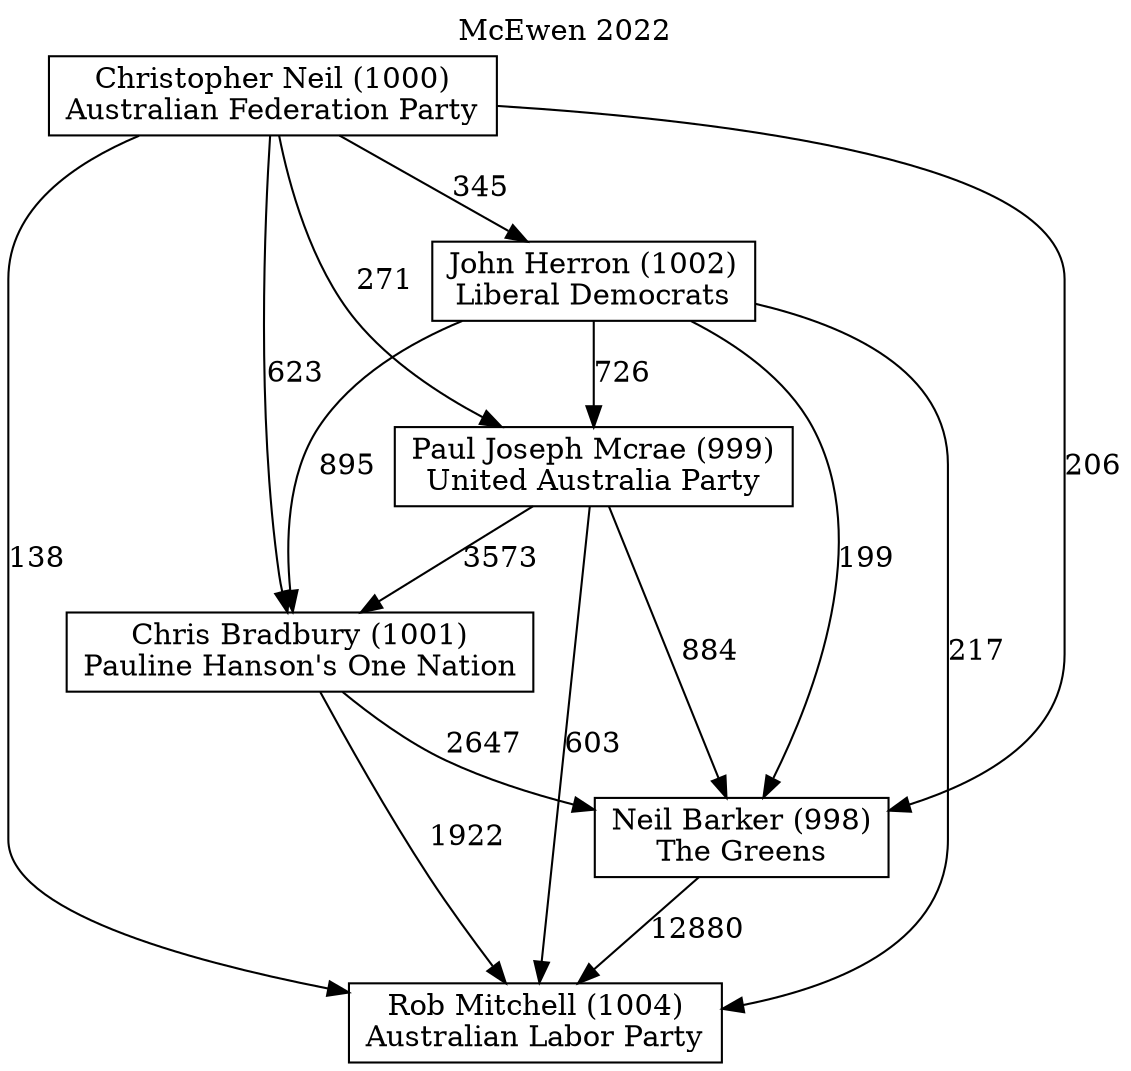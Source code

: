 // House preference flow
digraph "Rob Mitchell (1004)_McEwen_2022" {
	graph [label="McEwen 2022" labelloc=t mclimit=10]
	node [shape=box]
	"Rob Mitchell (1004)" [label="Rob Mitchell (1004)
Australian Labor Party"]
	"Neil Barker (998)" [label="Neil Barker (998)
The Greens"]
	"Chris Bradbury (1001)" [label="Chris Bradbury (1001)
Pauline Hanson's One Nation"]
	"Paul Joseph Mcrae (999)" [label="Paul Joseph Mcrae (999)
United Australia Party"]
	"John Herron (1002)" [label="John Herron (1002)
Liberal Democrats"]
	"Christopher Neil (1000)" [label="Christopher Neil (1000)
Australian Federation Party"]
	"Neil Barker (998)" -> "Rob Mitchell (1004)" [label=12880]
	"Chris Bradbury (1001)" -> "Neil Barker (998)" [label=2647]
	"Paul Joseph Mcrae (999)" -> "Chris Bradbury (1001)" [label=3573]
	"John Herron (1002)" -> "Paul Joseph Mcrae (999)" [label=726]
	"Christopher Neil (1000)" -> "John Herron (1002)" [label=345]
	"Chris Bradbury (1001)" -> "Rob Mitchell (1004)" [label=1922]
	"Paul Joseph Mcrae (999)" -> "Rob Mitchell (1004)" [label=603]
	"John Herron (1002)" -> "Rob Mitchell (1004)" [label=217]
	"Christopher Neil (1000)" -> "Rob Mitchell (1004)" [label=138]
	"Christopher Neil (1000)" -> "Paul Joseph Mcrae (999)" [label=271]
	"John Herron (1002)" -> "Chris Bradbury (1001)" [label=895]
	"Christopher Neil (1000)" -> "Chris Bradbury (1001)" [label=623]
	"Paul Joseph Mcrae (999)" -> "Neil Barker (998)" [label=884]
	"John Herron (1002)" -> "Neil Barker (998)" [label=199]
	"Christopher Neil (1000)" -> "Neil Barker (998)" [label=206]
}
